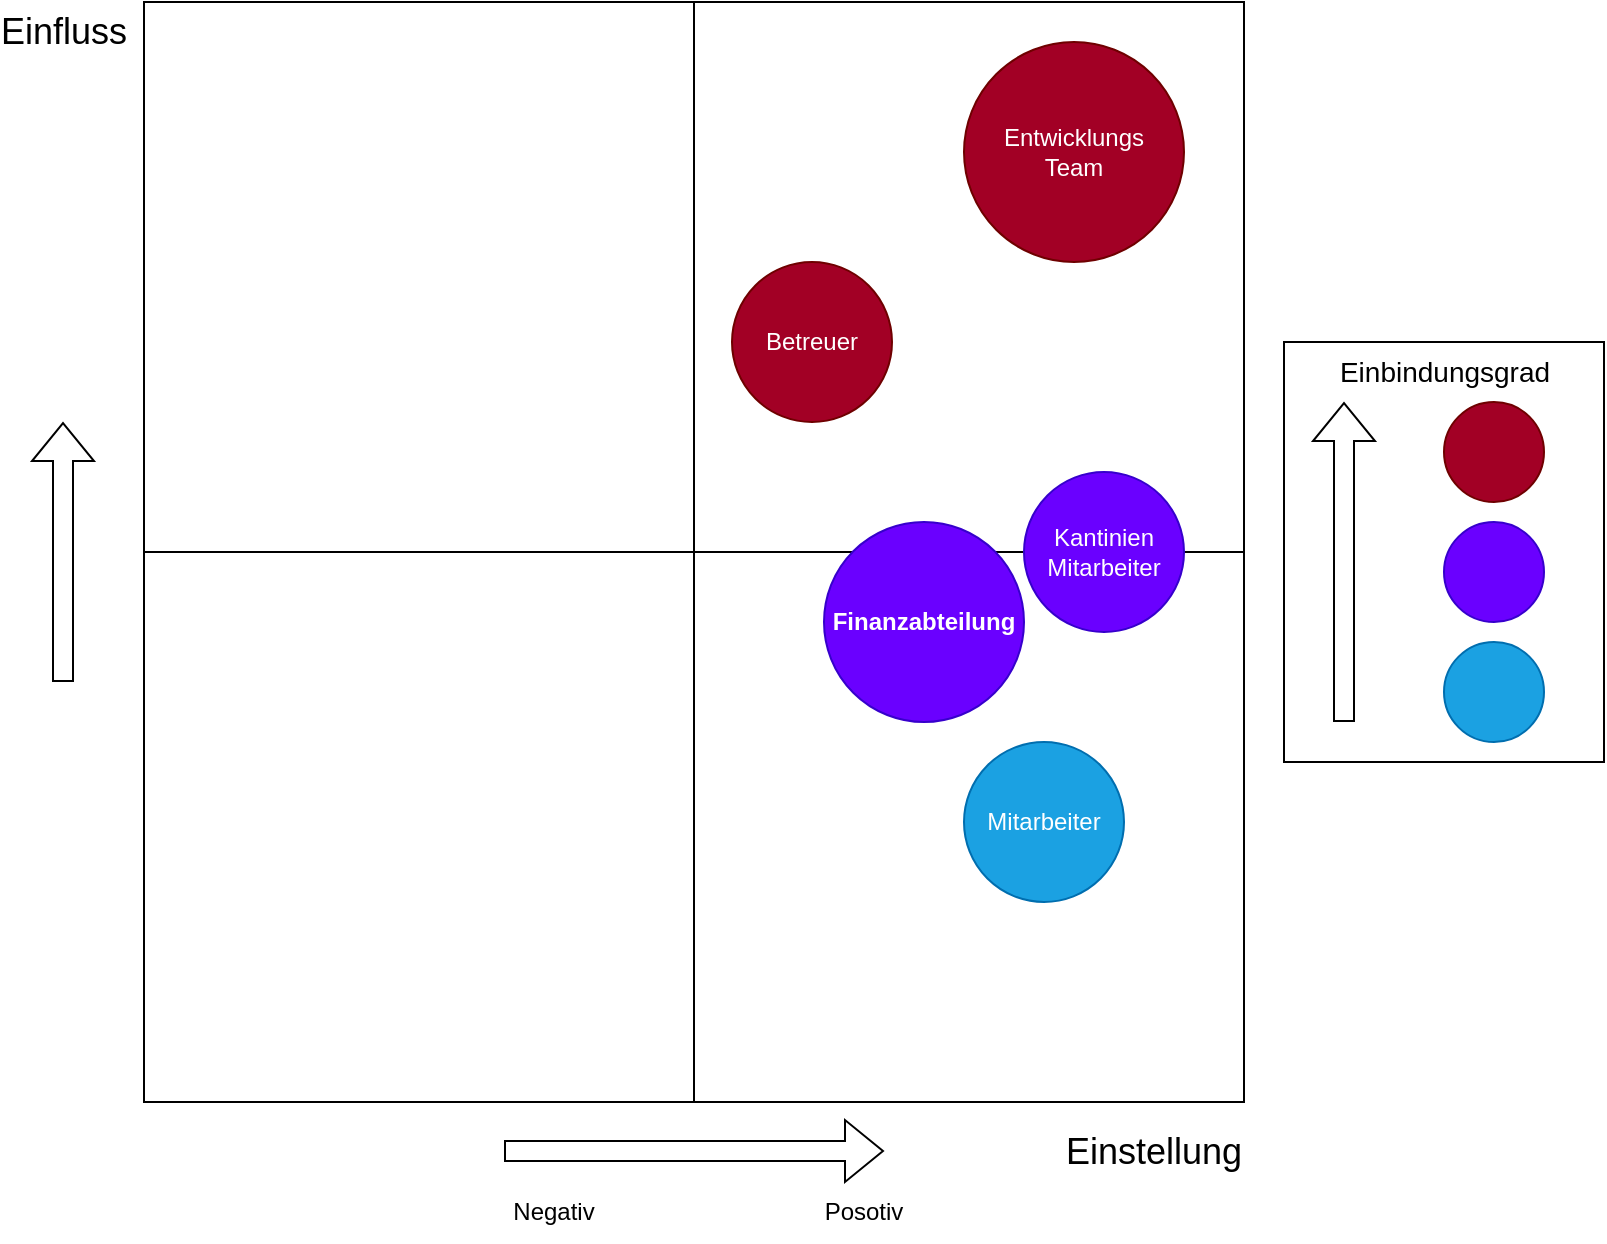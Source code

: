 <mxfile version="22.1.18" type="device">
  <diagram name="Seite-1" id="eyhBiREzb58VhTLafd4v">
    <mxGraphModel dx="1114" dy="576" grid="1" gridSize="10" guides="1" tooltips="1" connect="1" arrows="1" fold="1" page="1" pageScale="1" pageWidth="827" pageHeight="1169" math="0" shadow="0">
      <root>
        <mxCell id="0" />
        <mxCell id="1" parent="0" />
        <mxCell id="vqSrxHvqfmINnTe388tX-32" value="" style="rounded=0;whiteSpace=wrap;html=1;" parent="1" vertex="1">
          <mxGeometry x="650" y="210" width="160" height="210" as="geometry" />
        </mxCell>
        <mxCell id="vqSrxHvqfmINnTe388tX-1" value="" style="rounded=0;whiteSpace=wrap;html=1;" parent="1" vertex="1">
          <mxGeometry x="80" y="40" width="550" height="550" as="geometry" />
        </mxCell>
        <mxCell id="vqSrxHvqfmINnTe388tX-2" value="" style="endArrow=none;html=1;rounded=0;exitX=0;exitY=0.5;exitDx=0;exitDy=0;entryX=1;entryY=0.5;entryDx=0;entryDy=0;" parent="1" source="vqSrxHvqfmINnTe388tX-1" target="vqSrxHvqfmINnTe388tX-1" edge="1">
          <mxGeometry width="50" height="50" relative="1" as="geometry">
            <mxPoint x="350" y="440" as="sourcePoint" />
            <mxPoint x="400" y="390" as="targetPoint" />
          </mxGeometry>
        </mxCell>
        <mxCell id="vqSrxHvqfmINnTe388tX-3" value="" style="endArrow=none;html=1;rounded=0;exitX=0.5;exitY=1;exitDx=0;exitDy=0;entryX=0.5;entryY=0;entryDx=0;entryDy=0;" parent="1" source="vqSrxHvqfmINnTe388tX-1" target="vqSrxHvqfmINnTe388tX-1" edge="1">
          <mxGeometry width="50" height="50" relative="1" as="geometry">
            <mxPoint x="350" y="320" as="sourcePoint" />
            <mxPoint x="400" y="270" as="targetPoint" />
          </mxGeometry>
        </mxCell>
        <mxCell id="vqSrxHvqfmINnTe388tX-4" value="&lt;font style=&quot;font-size: 18px;&quot;&gt;Einfluss&lt;/font&gt;" style="text;html=1;strokeColor=none;fillColor=none;align=center;verticalAlign=middle;whiteSpace=wrap;rounded=0;" parent="1" vertex="1">
          <mxGeometry x="10" y="40" width="60" height="30" as="geometry" />
        </mxCell>
        <mxCell id="vqSrxHvqfmINnTe388tX-5" value="&lt;font style=&quot;font-size: 18px;&quot;&gt;Einstellung&lt;/font&gt;" style="text;html=1;strokeColor=none;fillColor=none;align=center;verticalAlign=middle;whiteSpace=wrap;rounded=0;" parent="1" vertex="1">
          <mxGeometry x="540" y="600" width="90" height="30" as="geometry" />
        </mxCell>
        <mxCell id="vqSrxHvqfmINnTe388tX-6" value="" style="shape=flexArrow;endArrow=classic;html=1;rounded=0;" parent="1" edge="1">
          <mxGeometry width="50" height="50" relative="1" as="geometry">
            <mxPoint x="39.5" y="380" as="sourcePoint" />
            <mxPoint x="39.5" y="250" as="targetPoint" />
          </mxGeometry>
        </mxCell>
        <mxCell id="vqSrxHvqfmINnTe388tX-8" value="" style="shape=flexArrow;endArrow=classic;html=1;rounded=0;" parent="1" edge="1">
          <mxGeometry width="50" height="50" relative="1" as="geometry">
            <mxPoint x="260" y="614.5" as="sourcePoint" />
            <mxPoint x="450" y="614.5" as="targetPoint" />
          </mxGeometry>
        </mxCell>
        <mxCell id="vqSrxHvqfmINnTe388tX-9" value="Entwicklungs&lt;br&gt;Team" style="ellipse;whiteSpace=wrap;html=1;aspect=fixed;fillColor=#a20025;fontColor=#ffffff;strokeColor=#6F0000;" parent="1" vertex="1">
          <mxGeometry x="490" y="60" width="110" height="110" as="geometry" />
        </mxCell>
        <mxCell id="vqSrxHvqfmINnTe388tX-10" value="Betreuer" style="ellipse;whiteSpace=wrap;html=1;aspect=fixed;fillColor=#a20025;fontColor=#ffffff;strokeColor=#6F0000;" parent="1" vertex="1">
          <mxGeometry x="374" y="170" width="80" height="80" as="geometry" />
        </mxCell>
        <mxCell id="vqSrxHvqfmINnTe388tX-12" value="&lt;font style=&quot;font-size: 14px;&quot;&gt;Einbindungsgrad&lt;/font&gt;" style="text;html=1;strokeColor=none;fillColor=none;align=center;verticalAlign=middle;whiteSpace=wrap;rounded=0;" parent="1" vertex="1">
          <mxGeometry x="677.5" y="210" width="105" height="30" as="geometry" />
        </mxCell>
        <mxCell id="vqSrxHvqfmINnTe388tX-13" value="" style="ellipse;whiteSpace=wrap;html=1;aspect=fixed;fillColor=#a20025;fontColor=#ffffff;strokeColor=#6F0000;" parent="1" vertex="1">
          <mxGeometry x="730" y="240" width="50" height="50" as="geometry" />
        </mxCell>
        <mxCell id="vqSrxHvqfmINnTe388tX-14" value="" style="ellipse;whiteSpace=wrap;html=1;aspect=fixed;fillColor=#6a00ff;fontColor=#ffffff;strokeColor=#3700CC;" parent="1" vertex="1">
          <mxGeometry x="730" y="300" width="50" height="50" as="geometry" />
        </mxCell>
        <mxCell id="vqSrxHvqfmINnTe388tX-15" value="" style="ellipse;whiteSpace=wrap;html=1;aspect=fixed;fillColor=#1ba1e2;fontColor=#ffffff;strokeColor=#006EAF;" parent="1" vertex="1">
          <mxGeometry x="730" y="360" width="50" height="50" as="geometry" />
        </mxCell>
        <mxCell id="vqSrxHvqfmINnTe388tX-18" value="" style="shape=flexArrow;endArrow=classic;html=1;rounded=0;" parent="1" edge="1">
          <mxGeometry width="50" height="50" relative="1" as="geometry">
            <mxPoint x="680" y="400" as="sourcePoint" />
            <mxPoint x="680" y="240" as="targetPoint" />
          </mxGeometry>
        </mxCell>
        <mxCell id="vqSrxHvqfmINnTe388tX-19" value="Kantinien&lt;br&gt;Mitarbeiter" style="ellipse;whiteSpace=wrap;html=1;aspect=fixed;fillColor=#6a00ff;fontColor=#ffffff;strokeColor=#3700CC;" parent="1" vertex="1">
          <mxGeometry x="520" y="275" width="80" height="80" as="geometry" />
        </mxCell>
        <mxCell id="vqSrxHvqfmINnTe388tX-23" value="Mitarbeiter" style="ellipse;whiteSpace=wrap;html=1;aspect=fixed;fillColor=#1ba1e2;fontColor=#ffffff;strokeColor=#006EAF;" parent="1" vertex="1">
          <mxGeometry x="490" y="410" width="80" height="80" as="geometry" />
        </mxCell>
        <mxCell id="vqSrxHvqfmINnTe388tX-28" value="&lt;strong&gt;Finanzabteilung&lt;/strong&gt;" style="ellipse;whiteSpace=wrap;html=1;aspect=fixed;fillColor=#6a00ff;fontColor=#ffffff;strokeColor=#3700CC;" parent="1" vertex="1">
          <mxGeometry x="420" y="300" width="100" height="100" as="geometry" />
        </mxCell>
        <mxCell id="vqSrxHvqfmINnTe388tX-29" value="Posotiv" style="text;html=1;strokeColor=none;fillColor=none;align=center;verticalAlign=middle;whiteSpace=wrap;rounded=0;" parent="1" vertex="1">
          <mxGeometry x="410" y="630" width="60" height="30" as="geometry" />
        </mxCell>
        <mxCell id="vqSrxHvqfmINnTe388tX-30" value="Negativ" style="text;html=1;strokeColor=none;fillColor=none;align=center;verticalAlign=middle;whiteSpace=wrap;rounded=0;" parent="1" vertex="1">
          <mxGeometry x="255" y="630" width="60" height="30" as="geometry" />
        </mxCell>
      </root>
    </mxGraphModel>
  </diagram>
</mxfile>
